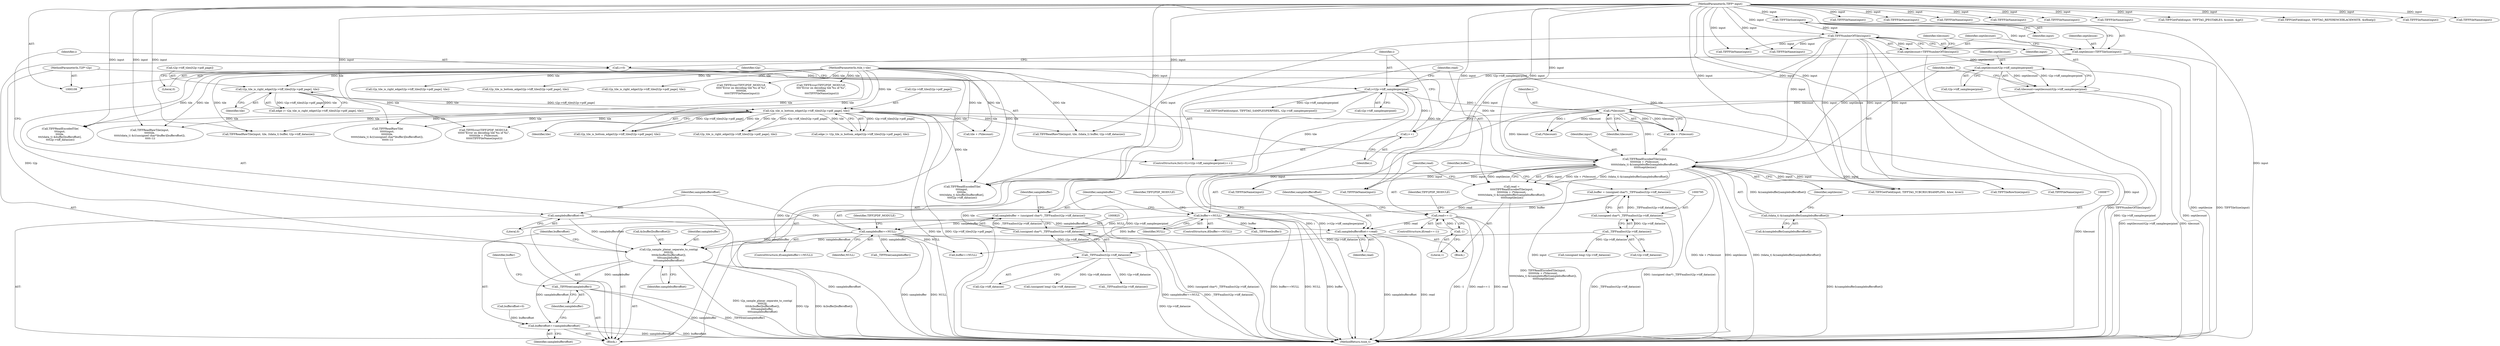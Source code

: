 digraph "0_libtiff_c7153361a4041260719b340f73f2f76@pointer" {
"1000913" [label="(Call,t2p_sample_planar_separate_to_contig(\n\t\t\t\tt2p,\n\t\t\t\t&(buffer[bufferoffset]),\n\t\t\t\tsamplebuffer, \n\t\t\t\tsamplebufferoffset))"];
"1000109" [label="(MethodParameterIn,T2P* t2p)"];
"1000831" [label="(Call,samplebuffer==NULL)"];
"1000822" [label="(Call,samplebuffer = (unsigned char*) _TIFFmalloc(t2p->tiff_datasize))"];
"1000824" [label="(Call,(unsigned char*) _TIFFmalloc(t2p->tiff_datasize))"];
"1000826" [label="(Call,_TIFFmalloc(t2p->tiff_datasize))"];
"1000796" [label="(Call,_TIFFmalloc(t2p->tiff_datasize))"];
"1000801" [label="(Call,buffer==NULL)"];
"1000792" [label="(Call,buffer = (unsigned char*) _TIFFmalloc(t2p->tiff_datasize))"];
"1000794" [label="(Call,(unsigned char*) _TIFFmalloc(t2p->tiff_datasize))"];
"1000910" [label="(Call,samplebufferoffset+=read)"];
"1000884" [label="(Call,read==-1)"];
"1000867" [label="(Call,read = \n\t\t\t\t\tTIFFReadEncodedTile(input, \n\t\t\t\t\t\ttile + i*tilecount, \n\t\t\t\t\t\t(tdata_t) &(samplebuffer[samplebufferoffset]), \n\t\t\t\t\t\tseptilesize))"];
"1000869" [label="(Call,TIFFReadEncodedTile(input, \n\t\t\t\t\t\ttile + i*tilecount, \n\t\t\t\t\t\t(tdata_t) &(samplebuffer[samplebufferoffset]), \n\t\t\t\t\t\tseptilesize))"];
"1000783" [label="(Call,TIFFNumberOfTiles(input))"];
"1000779" [label="(Call,TIFFTileSize(input))"];
"1000110" [label="(MethodParameterIn,TIFF* input)"];
"1000185" [label="(Call,t2p_tile_is_bottom_edge(t2p->tiff_tiles[t2p->pdf_page], tile))"];
"1000174" [label="(Call,t2p_tile_is_right_edge(t2p->tiff_tiles[t2p->pdf_page], tile))"];
"1000112" [label="(MethodParameterIn,ttile_t tile)"];
"1000873" [label="(Call,i*tilecount)"];
"1000859" [label="(Call,i<t2p->tiff_samplesperpixel)"];
"1000856" [label="(Call,i=0)"];
"1000864" [label="(Call,i++)"];
"1000787" [label="(Call,septilecount/t2p->tiff_samplesperpixel)"];
"1000781" [label="(Call,septilecount=TIFFNumberOfTiles(input))"];
"1000785" [label="(Call,tilecount=septilecount/t2p->tiff_samplesperpixel)"];
"1000876" [label="(Call,(tdata_t) &(samplebuffer[samplebufferoffset]))"];
"1000777" [label="(Call,septilesize=TIFFTileSize(input))"];
"1000886" [label="(Call,-1)"];
"1000852" [label="(Call,samplebufferoffset=0)"];
"1000921" [label="(Call,bufferoffset+=samplebufferoffset)"];
"1000924" [label="(Call,_TIFFfree(samplebuffer))"];
"1000869" [label="(Call,TIFFReadEncodedTile(input, \n\t\t\t\t\t\ttile + i*tilecount, \n\t\t\t\t\t\t(tdata_t) &(samplebuffer[samplebufferoffset]), \n\t\t\t\t\t\tseptilesize))"];
"1000912" [label="(Identifier,read)"];
"1000175" [label="(Call,t2p->tiff_tiles[t2p->pdf_page])"];
"1000789" [label="(Call,t2p->tiff_samplesperpixel)"];
"1000779" [label="(Call,TIFFTileSize(input))"];
"1000295" [label="(Call,TIFFFileName(input))"];
"1000985" [label="(Call,TIFFFileName(input))"];
"1000826" [label="(Call,_TIFFmalloc(t2p->tiff_datasize))"];
"1000981" [label="(Call,TIFFError(TIFF2PDF_MODULE, \n\t\t\t\t\t\"Error on decoding tile %u of %s\", \n\t\t\t\t\ttile, \n\t\t\t\t\tTIFFFileName(input)))"];
"1000831" [label="(Call,samplebuffer==NULL)"];
"1000963" [label="(Call,TIFFReadEncodedTile(\n\t\t\t\tinput, \n\t\t\t\ttile, \n\t\t\t\t(tdata_t) &buffer[bufferoffset], \n\t\t\t\tt2p->tiff_datasize))"];
"1000183" [label="(Call,edge |= t2p_tile_is_bottom_edge(t2p->tiff_tiles[t2p->pdf_page], tile))"];
"1000886" [label="(Call,-1)"];
"1000873" [label="(Call,i*tilecount)"];
"1000858" [label="(Literal,0)"];
"1000800" [label="(ControlStructure,if(buffer==NULL))"];
"1000787" [label="(Call,septilecount/t2p->tiff_samplesperpixel)"];
"1000919" [label="(Identifier,samplebuffer)"];
"1000911" [label="(Identifier,samplebufferoffset)"];
"1000112" [label="(MethodParameterIn,ttile_t tile)"];
"1000864" [label="(Call,i++)"];
"1000871" [label="(Call,tile + i*tilecount)"];
"1000784" [label="(Identifier,input)"];
"1000776" [label="(Block,)"];
"1000753" [label="(Call,TIFFError(TIFF2PDF_MODULE, \n\t\t\t\t\"Error on decoding tile %u of %s\", \n\t\t\t\ttile, \n\t\t\t\tTIFFFileName(input)))"];
"1000785" [label="(Call,tilecount=septilecount/t2p->tiff_samplesperpixel)"];
"1000500" [label="(Call,TIFFReadRawTile(input, \n\t\t\t\t\ttile, \n\t\t\t\t\t(tdata_t) &(((unsigned char*)buffer)[bufferoffset]), \n\t\t\t\t\t-1))"];
"1000813" [label="(Call,TIFFFileName(input))"];
"1000915" [label="(Call,&(buffer[bufferoffset]))"];
"1000127" [label="(Call,bufferoffset=0)"];
"1000806" [label="(Identifier,TIFF2PDF_MODULE)"];
"1000901" [label="(Call,_TIFFfree(buffer))"];
"1000876" [label="(Call,(tdata_t) &(samplebuffer[samplebufferoffset]))"];
"1000861" [label="(Call,t2p->tiff_samplesperpixel)"];
"1000793" [label="(Identifier,buffer)"];
"1000857" [label="(Identifier,i)"];
"1000782" [label="(Identifier,septilecount)"];
"1000724" [label="(Call,TIFFFileName(input))"];
"1001328" [label="(Call,TIFFGetField(input, TIFFTAG_YCBCRSUBSAMPLING, &hor, &ver))"];
"1000777" [label="(Call,septilesize=TIFFTileSize(input))"];
"1000927" [label="(Call,buffer==NULL)"];
"1000824" [label="(Call,(unsigned char*) _TIFFmalloc(t2p->tiff_datasize))"];
"1000836" [label="(Identifier,TIFF2PDF_MODULE)"];
"1000920" [label="(Identifier,samplebufferoffset)"];
"1001134" [label="(Call,TIFFTileRowSize(input))"];
"1000887" [label="(Literal,1)"];
"1000827" [label="(Call,t2p->tiff_datasize)"];
"1000803" [label="(Identifier,NULL)"];
"1000385" [label="(Call,TIFFFileName(input))"];
"1000867" [label="(Call,read = \n\t\t\t\t\tTIFFReadEncodedTile(input, \n\t\t\t\t\t\ttile + i*tilecount, \n\t\t\t\t\t\t(tdata_t) &(samplebuffer[samplebufferoffset]), \n\t\t\t\t\t\tseptilesize))"];
"1000572" [label="(Call,TIFFFileName(input))"];
"1000796" [label="(Call,_TIFFmalloc(t2p->tiff_datasize))"];
"1000304" [label="(Call,TIFFReadRawTile(input, tile, (tdata_t) buffer, t2p->tiff_datasize))"];
"1000735" [label="(Call,TIFFReadEncodedTile(\n\t\t\tinput, \n\t\t\ttile, \n\t\t\t(tdata_t) &buffer[bufferoffset], \n\t\t\tt2p->tiff_datasize))"];
"1000832" [label="(Identifier,samplebuffer)"];
"1000797" [label="(Call,t2p->tiff_datasize)"];
"1000870" [label="(Identifier,input)"];
"1000232" [label="(Call,TIFFReadRawTile(input, tile, (tdata_t) buffer, t2p->tiff_datasize))"];
"1000952" [label="(Call,TIFFFileName(input))"];
"1000822" [label="(Call,samplebuffer = (unsigned char*) _TIFFmalloc(t2p->tiff_datasize))"];
"1000856" [label="(Call,i=0)"];
"1000801" [label="(Call,buffer==NULL)"];
"1000172" [label="(Call,edge |= t2p_tile_is_right_edge(t2p->tiff_tiles[t2p->pdf_page], tile))"];
"1000109" [label="(MethodParameterIn,T2P* t2p)"];
"1000186" [label="(Call,t2p->tiff_tiles[t2p->pdf_page])"];
"1000910" [label="(Call,samplebufferoffset+=read)"];
"1000833" [label="(Identifier,NULL)"];
"1000922" [label="(Identifier,bufferoffset)"];
"1000788" [label="(Identifier,septilecount)"];
"1000778" [label="(Identifier,septilesize)"];
"1000913" [label="(Call,t2p_sample_planar_separate_to_contig(\n\t\t\t\tt2p,\n\t\t\t\t&(buffer[bufferoffset]),\n\t\t\t\tsamplebuffer, \n\t\t\t\tsamplebufferoffset))"];
"1000892" [label="(Call,tile + i*tilecount)"];
"1000110" [label="(MethodParameterIn,TIFF* input)"];
"1000783" [label="(Call,TIFFNumberOfTiles(input))"];
"1000786" [label="(Identifier,tilecount)"];
"1000838" [label="(Call,(unsigned long) t2p->tiff_datasize)"];
"1000890" [label="(Identifier,TIFF2PDF_MODULE)"];
"1001074" [label="(Call,TIFFFileName(input))"];
"1000823" [label="(Identifier,samplebuffer)"];
"1000781" [label="(Call,septilecount=TIFFNumberOfTiles(input))"];
"1000925" [label="(Identifier,samplebuffer)"];
"1000185" [label="(Call,t2p_tile_is_bottom_edge(t2p->tiff_tiles[t2p->pdf_page], tile))"];
"1000182" [label="(Identifier,tile)"];
"1000223" [label="(Call,TIFFFileName(input))"];
"1001121" [label="(Call,t2p_tile_is_right_edge(t2p->tiff_tiles[t2p->pdf_page], tile))"];
"1000451" [label="(Call,t2p_tile_is_right_edge(t2p->tiff_tiles[t2p->pdf_page], tile))"];
"1000853" [label="(Identifier,samplebufferoffset)"];
"1000583" [label="(Call,TIFFGetField(input, TIFFTAG_JPEGTABLES, &count, &jpt))"];
"1000792" [label="(Call,buffer = (unsigned char*) _TIFFmalloc(t2p->tiff_datasize))"];
"1000897" [label="(Call,TIFFFileName(input))"];
"1000635" [label="(Call,TIFFReadRawTile(\n\t\t\t\t\t\tinput, \n\t\t\t\t\t\ttile, \n\t\t\t\t\t\t(tdata_t) &(((unsigned char*)buffer)[bufferoffset]), \n\t\t\t\t\t\t-1))"];
"1001224" [label="(Call,t2p_tile_is_bottom_edge(t2p->tiff_tiles[t2p->pdf_page], tile))"];
"1000883" [label="(ControlStructure,if(read==-1))"];
"1000408" [label="(Call,t2p_tile_is_bottom_edge(t2p->tiff_tiles[t2p->pdf_page], tile))"];
"1000923" [label="(Identifier,samplebufferoffset)"];
"1000889" [label="(Call,TIFFError(TIFF2PDF_MODULE, \n\t\t\t\t\t\t\"Error on decoding tile %u of %s\", \n\t\t\t\t\t\ttile + i*tilecount, \n\t\t\t\t\t\tTIFFFileName(input)))"];
"1001177" [label="(Call,TIFFSetField(output, TIFFTAG_SAMPLESPERPIXEL, t2p->tiff_samplesperpixel))"];
"1000854" [label="(Literal,0)"];
"1000882" [label="(Identifier,septilesize)"];
"1000899" [label="(Call,_TIFFfree(samplebuffer))"];
"1000830" [label="(ControlStructure,if(samplebuffer==NULL))"];
"1000885" [label="(Identifier,read)"];
"1000794" [label="(Call,(unsigned char*) _TIFFmalloc(t2p->tiff_datasize))"];
"1000878" [label="(Call,&(samplebuffer[samplebufferoffset]))"];
"1000921" [label="(Call,bufferoffset+=samplebufferoffset)"];
"1000780" [label="(Identifier,input)"];
"1000928" [label="(Identifier,buffer)"];
"1001353" [label="(Call,TIFFGetField(input, TIFFTAG_REFERENCEBLACKWHITE, &xfloatp))"];
"1000884" [label="(Call,read==-1)"];
"1000894" [label="(Call,i*tilecount)"];
"1000859" [label="(Call,i<t2p->tiff_samplesperpixel)"];
"1000935" [label="(Call,_TIFFmalloc(t2p->tiff_datasize))"];
"1000852" [label="(Call,samplebufferoffset=0)"];
"1000174" [label="(Call,t2p_tile_is_right_edge(t2p->tiff_tiles[t2p->pdf_page], tile))"];
"1000843" [label="(Call,TIFFFileName(input))"];
"1000355" [label="(Call,TIFFFileName(input))"];
"1000193" [label="(Identifier,tile)"];
"1001185" [label="(Call,t2p_tile_is_right_edge(t2p->tiff_tiles[t2p->pdf_page], tile))"];
"1000874" [label="(Identifier,i)"];
"1000802" [label="(Identifier,buffer)"];
"1000914" [label="(Identifier,t2p)"];
"1000924" [label="(Call,_TIFFfree(samplebuffer))"];
"1000860" [label="(Identifier,i)"];
"1001530" [label="(MethodReturn,tsize_t)"];
"1000868" [label="(Identifier,read)"];
"1000865" [label="(Identifier,i)"];
"1000757" [label="(Call,TIFFFileName(input))"];
"1000855" [label="(ControlStructure,for(i=0;i<t2p->tiff_samplesperpixel;i++))"];
"1000866" [label="(Block,)"];
"1000808" [label="(Call,(unsigned long) t2p->tiff_datasize)"];
"1000875" [label="(Identifier,tilecount)"];
"1000913" -> "1000776"  [label="AST: "];
"1000913" -> "1000920"  [label="CFG: "];
"1000914" -> "1000913"  [label="AST: "];
"1000915" -> "1000913"  [label="AST: "];
"1000919" -> "1000913"  [label="AST: "];
"1000920" -> "1000913"  [label="AST: "];
"1000922" -> "1000913"  [label="CFG: "];
"1000913" -> "1001530"  [label="DDG: t2p"];
"1000913" -> "1001530"  [label="DDG: &(buffer[bufferoffset])"];
"1000913" -> "1001530"  [label="DDG: t2p_sample_planar_separate_to_contig(\n\t\t\t\tt2p,\n\t\t\t\t&(buffer[bufferoffset]),\n\t\t\t\tsamplebuffer, \n\t\t\t\tsamplebufferoffset)"];
"1000109" -> "1000913"  [label="DDG: t2p"];
"1000831" -> "1000913"  [label="DDG: samplebuffer"];
"1000910" -> "1000913"  [label="DDG: samplebufferoffset"];
"1000852" -> "1000913"  [label="DDG: samplebufferoffset"];
"1000913" -> "1000921"  [label="DDG: samplebufferoffset"];
"1000913" -> "1000924"  [label="DDG: samplebuffer"];
"1000109" -> "1000108"  [label="AST: "];
"1000109" -> "1001530"  [label="DDG: t2p"];
"1000831" -> "1000830"  [label="AST: "];
"1000831" -> "1000833"  [label="CFG: "];
"1000832" -> "1000831"  [label="AST: "];
"1000833" -> "1000831"  [label="AST: "];
"1000836" -> "1000831"  [label="CFG: "];
"1000853" -> "1000831"  [label="CFG: "];
"1000831" -> "1001530"  [label="DDG: samplebuffer"];
"1000831" -> "1001530"  [label="DDG: NULL"];
"1000831" -> "1001530"  [label="DDG: samplebuffer==NULL"];
"1000822" -> "1000831"  [label="DDG: samplebuffer"];
"1000801" -> "1000831"  [label="DDG: NULL"];
"1000831" -> "1000899"  [label="DDG: samplebuffer"];
"1000831" -> "1000927"  [label="DDG: NULL"];
"1000822" -> "1000776"  [label="AST: "];
"1000822" -> "1000824"  [label="CFG: "];
"1000823" -> "1000822"  [label="AST: "];
"1000824" -> "1000822"  [label="AST: "];
"1000832" -> "1000822"  [label="CFG: "];
"1000822" -> "1001530"  [label="DDG: (unsigned char*) _TIFFmalloc(t2p->tiff_datasize)"];
"1000824" -> "1000822"  [label="DDG: _TIFFmalloc(t2p->tiff_datasize)"];
"1000824" -> "1000826"  [label="CFG: "];
"1000825" -> "1000824"  [label="AST: "];
"1000826" -> "1000824"  [label="AST: "];
"1000824" -> "1001530"  [label="DDG: _TIFFmalloc(t2p->tiff_datasize)"];
"1000826" -> "1000824"  [label="DDG: t2p->tiff_datasize"];
"1000826" -> "1000827"  [label="CFG: "];
"1000827" -> "1000826"  [label="AST: "];
"1000826" -> "1001530"  [label="DDG: t2p->tiff_datasize"];
"1000796" -> "1000826"  [label="DDG: t2p->tiff_datasize"];
"1000826" -> "1000838"  [label="DDG: t2p->tiff_datasize"];
"1000826" -> "1000935"  [label="DDG: t2p->tiff_datasize"];
"1000796" -> "1000794"  [label="AST: "];
"1000796" -> "1000797"  [label="CFG: "];
"1000797" -> "1000796"  [label="AST: "];
"1000794" -> "1000796"  [label="CFG: "];
"1000796" -> "1000794"  [label="DDG: t2p->tiff_datasize"];
"1000796" -> "1000808"  [label="DDG: t2p->tiff_datasize"];
"1000801" -> "1000800"  [label="AST: "];
"1000801" -> "1000803"  [label="CFG: "];
"1000802" -> "1000801"  [label="AST: "];
"1000803" -> "1000801"  [label="AST: "];
"1000806" -> "1000801"  [label="CFG: "];
"1000823" -> "1000801"  [label="CFG: "];
"1000801" -> "1001530"  [label="DDG: NULL"];
"1000801" -> "1001530"  [label="DDG: buffer"];
"1000801" -> "1001530"  [label="DDG: buffer==NULL"];
"1000792" -> "1000801"  [label="DDG: buffer"];
"1000801" -> "1000901"  [label="DDG: buffer"];
"1000801" -> "1000927"  [label="DDG: buffer"];
"1000792" -> "1000776"  [label="AST: "];
"1000792" -> "1000794"  [label="CFG: "];
"1000793" -> "1000792"  [label="AST: "];
"1000794" -> "1000792"  [label="AST: "];
"1000802" -> "1000792"  [label="CFG: "];
"1000792" -> "1001530"  [label="DDG: (unsigned char*) _TIFFmalloc(t2p->tiff_datasize)"];
"1000794" -> "1000792"  [label="DDG: _TIFFmalloc(t2p->tiff_datasize)"];
"1000795" -> "1000794"  [label="AST: "];
"1000794" -> "1001530"  [label="DDG: _TIFFmalloc(t2p->tiff_datasize)"];
"1000910" -> "1000866"  [label="AST: "];
"1000910" -> "1000912"  [label="CFG: "];
"1000911" -> "1000910"  [label="AST: "];
"1000912" -> "1000910"  [label="AST: "];
"1000865" -> "1000910"  [label="CFG: "];
"1000910" -> "1001530"  [label="DDG: samplebufferoffset"];
"1000910" -> "1001530"  [label="DDG: read"];
"1000884" -> "1000910"  [label="DDG: read"];
"1000852" -> "1000910"  [label="DDG: samplebufferoffset"];
"1000884" -> "1000883"  [label="AST: "];
"1000884" -> "1000886"  [label="CFG: "];
"1000885" -> "1000884"  [label="AST: "];
"1000886" -> "1000884"  [label="AST: "];
"1000890" -> "1000884"  [label="CFG: "];
"1000911" -> "1000884"  [label="CFG: "];
"1000884" -> "1001530"  [label="DDG: read==-1"];
"1000884" -> "1001530"  [label="DDG: read"];
"1000884" -> "1001530"  [label="DDG: -1"];
"1000867" -> "1000884"  [label="DDG: read"];
"1000886" -> "1000884"  [label="DDG: 1"];
"1000867" -> "1000866"  [label="AST: "];
"1000867" -> "1000869"  [label="CFG: "];
"1000868" -> "1000867"  [label="AST: "];
"1000869" -> "1000867"  [label="AST: "];
"1000885" -> "1000867"  [label="CFG: "];
"1000867" -> "1001530"  [label="DDG: TIFFReadEncodedTile(input, \n\t\t\t\t\t\ttile + i*tilecount, \n\t\t\t\t\t\t(tdata_t) &(samplebuffer[samplebufferoffset]), \n\t\t\t\t\t\tseptilesize)"];
"1000869" -> "1000867"  [label="DDG: input"];
"1000869" -> "1000867"  [label="DDG: tile + i*tilecount"];
"1000869" -> "1000867"  [label="DDG: (tdata_t) &(samplebuffer[samplebufferoffset])"];
"1000869" -> "1000867"  [label="DDG: septilesize"];
"1000869" -> "1000882"  [label="CFG: "];
"1000870" -> "1000869"  [label="AST: "];
"1000871" -> "1000869"  [label="AST: "];
"1000876" -> "1000869"  [label="AST: "];
"1000882" -> "1000869"  [label="AST: "];
"1000869" -> "1001530"  [label="DDG: input"];
"1000869" -> "1001530"  [label="DDG: tile + i*tilecount"];
"1000869" -> "1001530"  [label="DDG: septilesize"];
"1000869" -> "1001530"  [label="DDG: (tdata_t) &(samplebuffer[samplebufferoffset])"];
"1000783" -> "1000869"  [label="DDG: input"];
"1000110" -> "1000869"  [label="DDG: input"];
"1000185" -> "1000869"  [label="DDG: tile"];
"1000112" -> "1000869"  [label="DDG: tile"];
"1000873" -> "1000869"  [label="DDG: i"];
"1000873" -> "1000869"  [label="DDG: tilecount"];
"1000876" -> "1000869"  [label="DDG: &(samplebuffer[samplebufferoffset])"];
"1000777" -> "1000869"  [label="DDG: septilesize"];
"1000869" -> "1000897"  [label="DDG: input"];
"1000869" -> "1000952"  [label="DDG: input"];
"1000869" -> "1000963"  [label="DDG: input"];
"1000869" -> "1001074"  [label="DDG: input"];
"1000869" -> "1001134"  [label="DDG: input"];
"1000869" -> "1001328"  [label="DDG: input"];
"1000783" -> "1000781"  [label="AST: "];
"1000783" -> "1000784"  [label="CFG: "];
"1000784" -> "1000783"  [label="AST: "];
"1000781" -> "1000783"  [label="CFG: "];
"1000783" -> "1001530"  [label="DDG: input"];
"1000783" -> "1000781"  [label="DDG: input"];
"1000779" -> "1000783"  [label="DDG: input"];
"1000110" -> "1000783"  [label="DDG: input"];
"1000783" -> "1000813"  [label="DDG: input"];
"1000783" -> "1000843"  [label="DDG: input"];
"1000783" -> "1000952"  [label="DDG: input"];
"1000783" -> "1000963"  [label="DDG: input"];
"1000783" -> "1001074"  [label="DDG: input"];
"1000783" -> "1001134"  [label="DDG: input"];
"1000783" -> "1001328"  [label="DDG: input"];
"1000779" -> "1000777"  [label="AST: "];
"1000779" -> "1000780"  [label="CFG: "];
"1000780" -> "1000779"  [label="AST: "];
"1000777" -> "1000779"  [label="CFG: "];
"1000779" -> "1000777"  [label="DDG: input"];
"1000110" -> "1000779"  [label="DDG: input"];
"1000110" -> "1000108"  [label="AST: "];
"1000110" -> "1001530"  [label="DDG: input"];
"1000110" -> "1000223"  [label="DDG: input"];
"1000110" -> "1000232"  [label="DDG: input"];
"1000110" -> "1000295"  [label="DDG: input"];
"1000110" -> "1000304"  [label="DDG: input"];
"1000110" -> "1000355"  [label="DDG: input"];
"1000110" -> "1000385"  [label="DDG: input"];
"1000110" -> "1000500"  [label="DDG: input"];
"1000110" -> "1000572"  [label="DDG: input"];
"1000110" -> "1000583"  [label="DDG: input"];
"1000110" -> "1000635"  [label="DDG: input"];
"1000110" -> "1000724"  [label="DDG: input"];
"1000110" -> "1000735"  [label="DDG: input"];
"1000110" -> "1000757"  [label="DDG: input"];
"1000110" -> "1000813"  [label="DDG: input"];
"1000110" -> "1000843"  [label="DDG: input"];
"1000110" -> "1000897"  [label="DDG: input"];
"1000110" -> "1000952"  [label="DDG: input"];
"1000110" -> "1000963"  [label="DDG: input"];
"1000110" -> "1000985"  [label="DDG: input"];
"1000110" -> "1001074"  [label="DDG: input"];
"1000110" -> "1001134"  [label="DDG: input"];
"1000110" -> "1001328"  [label="DDG: input"];
"1000110" -> "1001353"  [label="DDG: input"];
"1000185" -> "1000183"  [label="AST: "];
"1000185" -> "1000193"  [label="CFG: "];
"1000186" -> "1000185"  [label="AST: "];
"1000193" -> "1000185"  [label="AST: "];
"1000183" -> "1000185"  [label="CFG: "];
"1000185" -> "1001530"  [label="DDG: t2p->tiff_tiles[t2p->pdf_page]"];
"1000185" -> "1001530"  [label="DDG: tile"];
"1000185" -> "1000183"  [label="DDG: t2p->tiff_tiles[t2p->pdf_page]"];
"1000185" -> "1000183"  [label="DDG: tile"];
"1000174" -> "1000185"  [label="DDG: t2p->tiff_tiles[t2p->pdf_page]"];
"1000174" -> "1000185"  [label="DDG: tile"];
"1000112" -> "1000185"  [label="DDG: tile"];
"1000185" -> "1000232"  [label="DDG: tile"];
"1000185" -> "1000304"  [label="DDG: tile"];
"1000185" -> "1000408"  [label="DDG: t2p->tiff_tiles[t2p->pdf_page]"];
"1000185" -> "1000408"  [label="DDG: tile"];
"1000185" -> "1000500"  [label="DDG: tile"];
"1000185" -> "1000635"  [label="DDG: tile"];
"1000185" -> "1000735"  [label="DDG: tile"];
"1000185" -> "1000871"  [label="DDG: tile"];
"1000185" -> "1000889"  [label="DDG: tile"];
"1000185" -> "1000892"  [label="DDG: tile"];
"1000185" -> "1000963"  [label="DDG: tile"];
"1000185" -> "1001121"  [label="DDG: t2p->tiff_tiles[t2p->pdf_page]"];
"1000185" -> "1001121"  [label="DDG: tile"];
"1000174" -> "1000172"  [label="AST: "];
"1000174" -> "1000182"  [label="CFG: "];
"1000175" -> "1000174"  [label="AST: "];
"1000182" -> "1000174"  [label="AST: "];
"1000172" -> "1000174"  [label="CFG: "];
"1000174" -> "1000172"  [label="DDG: t2p->tiff_tiles[t2p->pdf_page]"];
"1000174" -> "1000172"  [label="DDG: tile"];
"1000112" -> "1000174"  [label="DDG: tile"];
"1000112" -> "1000108"  [label="AST: "];
"1000112" -> "1001530"  [label="DDG: tile"];
"1000112" -> "1000232"  [label="DDG: tile"];
"1000112" -> "1000304"  [label="DDG: tile"];
"1000112" -> "1000408"  [label="DDG: tile"];
"1000112" -> "1000451"  [label="DDG: tile"];
"1000112" -> "1000500"  [label="DDG: tile"];
"1000112" -> "1000635"  [label="DDG: tile"];
"1000112" -> "1000735"  [label="DDG: tile"];
"1000112" -> "1000753"  [label="DDG: tile"];
"1000112" -> "1000871"  [label="DDG: tile"];
"1000112" -> "1000889"  [label="DDG: tile"];
"1000112" -> "1000892"  [label="DDG: tile"];
"1000112" -> "1000963"  [label="DDG: tile"];
"1000112" -> "1000981"  [label="DDG: tile"];
"1000112" -> "1001121"  [label="DDG: tile"];
"1000112" -> "1001185"  [label="DDG: tile"];
"1000112" -> "1001224"  [label="DDG: tile"];
"1000873" -> "1000871"  [label="AST: "];
"1000873" -> "1000875"  [label="CFG: "];
"1000874" -> "1000873"  [label="AST: "];
"1000875" -> "1000873"  [label="AST: "];
"1000871" -> "1000873"  [label="CFG: "];
"1000873" -> "1001530"  [label="DDG: tilecount"];
"1000873" -> "1000864"  [label="DDG: i"];
"1000873" -> "1000871"  [label="DDG: i"];
"1000873" -> "1000871"  [label="DDG: tilecount"];
"1000859" -> "1000873"  [label="DDG: i"];
"1000785" -> "1000873"  [label="DDG: tilecount"];
"1000873" -> "1000894"  [label="DDG: i"];
"1000873" -> "1000894"  [label="DDG: tilecount"];
"1000859" -> "1000855"  [label="AST: "];
"1000859" -> "1000861"  [label="CFG: "];
"1000860" -> "1000859"  [label="AST: "];
"1000861" -> "1000859"  [label="AST: "];
"1000868" -> "1000859"  [label="CFG: "];
"1000914" -> "1000859"  [label="CFG: "];
"1000859" -> "1001530"  [label="DDG: i<t2p->tiff_samplesperpixel"];
"1000859" -> "1001530"  [label="DDG: i"];
"1000859" -> "1001530"  [label="DDG: t2p->tiff_samplesperpixel"];
"1000856" -> "1000859"  [label="DDG: i"];
"1000864" -> "1000859"  [label="DDG: i"];
"1000787" -> "1000859"  [label="DDG: t2p->tiff_samplesperpixel"];
"1000859" -> "1001177"  [label="DDG: t2p->tiff_samplesperpixel"];
"1000856" -> "1000855"  [label="AST: "];
"1000856" -> "1000858"  [label="CFG: "];
"1000857" -> "1000856"  [label="AST: "];
"1000858" -> "1000856"  [label="AST: "];
"1000860" -> "1000856"  [label="CFG: "];
"1000864" -> "1000855"  [label="AST: "];
"1000864" -> "1000865"  [label="CFG: "];
"1000865" -> "1000864"  [label="AST: "];
"1000860" -> "1000864"  [label="CFG: "];
"1000787" -> "1000785"  [label="AST: "];
"1000787" -> "1000789"  [label="CFG: "];
"1000788" -> "1000787"  [label="AST: "];
"1000789" -> "1000787"  [label="AST: "];
"1000785" -> "1000787"  [label="CFG: "];
"1000787" -> "1001530"  [label="DDG: t2p->tiff_samplesperpixel"];
"1000787" -> "1001530"  [label="DDG: septilecount"];
"1000787" -> "1000785"  [label="DDG: septilecount"];
"1000787" -> "1000785"  [label="DDG: t2p->tiff_samplesperpixel"];
"1000781" -> "1000787"  [label="DDG: septilecount"];
"1000781" -> "1000776"  [label="AST: "];
"1000782" -> "1000781"  [label="AST: "];
"1000786" -> "1000781"  [label="CFG: "];
"1000781" -> "1001530"  [label="DDG: TIFFNumberOfTiles(input)"];
"1000785" -> "1000776"  [label="AST: "];
"1000786" -> "1000785"  [label="AST: "];
"1000793" -> "1000785"  [label="CFG: "];
"1000785" -> "1001530"  [label="DDG: tilecount"];
"1000785" -> "1001530"  [label="DDG: septilecount/t2p->tiff_samplesperpixel"];
"1000876" -> "1000878"  [label="CFG: "];
"1000877" -> "1000876"  [label="AST: "];
"1000878" -> "1000876"  [label="AST: "];
"1000882" -> "1000876"  [label="CFG: "];
"1000876" -> "1001530"  [label="DDG: &(samplebuffer[samplebufferoffset])"];
"1000777" -> "1000776"  [label="AST: "];
"1000778" -> "1000777"  [label="AST: "];
"1000782" -> "1000777"  [label="CFG: "];
"1000777" -> "1001530"  [label="DDG: septilesize"];
"1000777" -> "1001530"  [label="DDG: TIFFTileSize(input)"];
"1000886" -> "1000887"  [label="CFG: "];
"1000887" -> "1000886"  [label="AST: "];
"1000852" -> "1000776"  [label="AST: "];
"1000852" -> "1000854"  [label="CFG: "];
"1000853" -> "1000852"  [label="AST: "];
"1000854" -> "1000852"  [label="AST: "];
"1000857" -> "1000852"  [label="CFG: "];
"1000852" -> "1001530"  [label="DDG: samplebufferoffset"];
"1000921" -> "1000776"  [label="AST: "];
"1000921" -> "1000923"  [label="CFG: "];
"1000922" -> "1000921"  [label="AST: "];
"1000923" -> "1000921"  [label="AST: "];
"1000925" -> "1000921"  [label="CFG: "];
"1000921" -> "1001530"  [label="DDG: samplebufferoffset"];
"1000921" -> "1001530"  [label="DDG: bufferoffset"];
"1000127" -> "1000921"  [label="DDG: bufferoffset"];
"1000924" -> "1000776"  [label="AST: "];
"1000924" -> "1000925"  [label="CFG: "];
"1000925" -> "1000924"  [label="AST: "];
"1000928" -> "1000924"  [label="CFG: "];
"1000924" -> "1001530"  [label="DDG: samplebuffer"];
"1000924" -> "1001530"  [label="DDG: _TIFFfree(samplebuffer)"];
}
